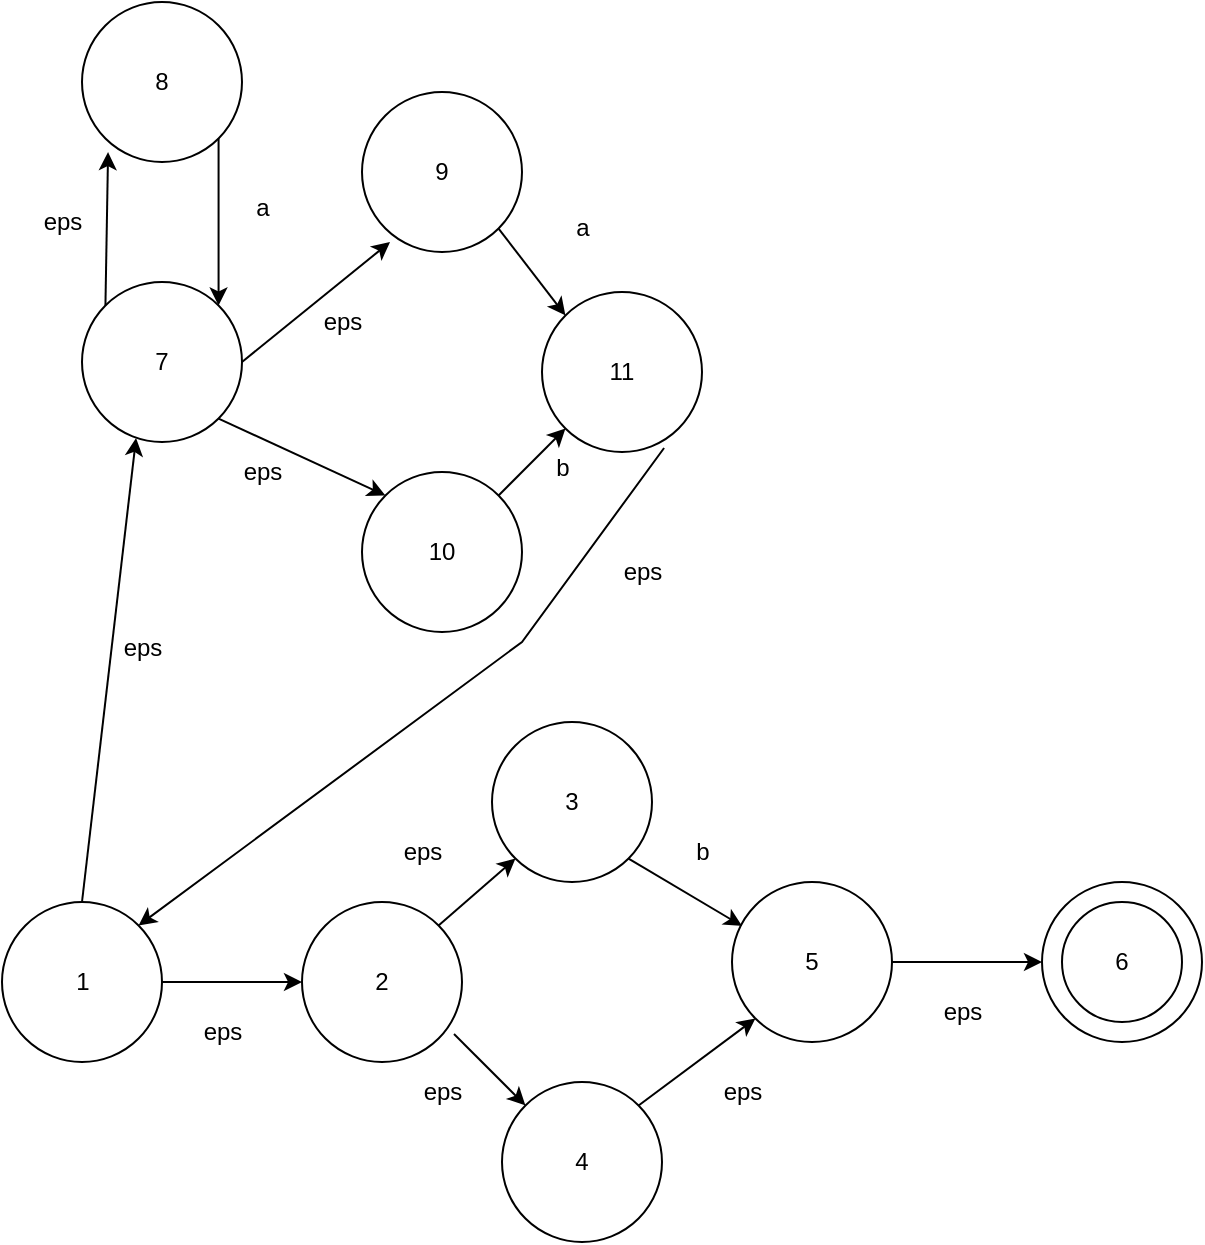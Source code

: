 <mxfile version="21.3.5" type="device">
  <diagram name="Page-1" id="S0CkqSPzeh-nrvHPKSQt">
    <mxGraphModel dx="673" dy="926" grid="1" gridSize="10" guides="1" tooltips="1" connect="1" arrows="1" fold="1" page="1" pageScale="1" pageWidth="850" pageHeight="1100" math="0" shadow="0">
      <root>
        <mxCell id="0" />
        <mxCell id="1" parent="0" />
        <mxCell id="nYXTh7Ou2DbSZ5SwQx2i-11" value="7" style="ellipse;whiteSpace=wrap;html=1;aspect=fixed;" vertex="1" parent="1">
          <mxGeometry x="220" y="390" width="80" height="80" as="geometry" />
        </mxCell>
        <mxCell id="nYXTh7Ou2DbSZ5SwQx2i-12" value="10" style="ellipse;whiteSpace=wrap;html=1;aspect=fixed;" vertex="1" parent="1">
          <mxGeometry x="360" y="485" width="80" height="80" as="geometry" />
        </mxCell>
        <mxCell id="nYXTh7Ou2DbSZ5SwQx2i-13" value="11" style="ellipse;whiteSpace=wrap;html=1;aspect=fixed;" vertex="1" parent="1">
          <mxGeometry x="450" y="395" width="80" height="80" as="geometry" />
        </mxCell>
        <mxCell id="nYXTh7Ou2DbSZ5SwQx2i-14" value="9" style="ellipse;whiteSpace=wrap;html=1;aspect=fixed;" vertex="1" parent="1">
          <mxGeometry x="360" y="295" width="80" height="80" as="geometry" />
        </mxCell>
        <mxCell id="nYXTh7Ou2DbSZ5SwQx2i-15" value="8" style="ellipse;whiteSpace=wrap;html=1;aspect=fixed;" vertex="1" parent="1">
          <mxGeometry x="220" y="250" width="80" height="80" as="geometry" />
        </mxCell>
        <mxCell id="nYXTh7Ou2DbSZ5SwQx2i-16" value="" style="ellipse;whiteSpace=wrap;html=1;aspect=fixed;" vertex="1" parent="1">
          <mxGeometry x="700" y="690" width="80" height="80" as="geometry" />
        </mxCell>
        <mxCell id="nYXTh7Ou2DbSZ5SwQx2i-19" value="4" style="ellipse;whiteSpace=wrap;html=1;aspect=fixed;" vertex="1" parent="1">
          <mxGeometry x="430" y="790" width="80" height="80" as="geometry" />
        </mxCell>
        <mxCell id="nYXTh7Ou2DbSZ5SwQx2i-20" value="2" style="ellipse;whiteSpace=wrap;html=1;aspect=fixed;" vertex="1" parent="1">
          <mxGeometry x="330" y="700" width="80" height="80" as="geometry" />
        </mxCell>
        <mxCell id="nYXTh7Ou2DbSZ5SwQx2i-22" value="" style="ellipse;whiteSpace=wrap;html=1;aspect=fixed;" vertex="1" parent="1">
          <mxGeometry x="180" y="700" width="80" height="80" as="geometry" />
        </mxCell>
        <mxCell id="nYXTh7Ou2DbSZ5SwQx2i-23" value="3" style="ellipse;whiteSpace=wrap;html=1;aspect=fixed;" vertex="1" parent="1">
          <mxGeometry x="425" y="610" width="80" height="80" as="geometry" />
        </mxCell>
        <mxCell id="nYXTh7Ou2DbSZ5SwQx2i-57" value="" style="edgeStyle=orthogonalEdgeStyle;rounded=0;orthogonalLoop=1;jettySize=auto;html=1;" edge="1" parent="1" source="nYXTh7Ou2DbSZ5SwQx2i-24" target="nYXTh7Ou2DbSZ5SwQx2i-16">
          <mxGeometry relative="1" as="geometry" />
        </mxCell>
        <mxCell id="nYXTh7Ou2DbSZ5SwQx2i-24" value="5" style="ellipse;whiteSpace=wrap;html=1;aspect=fixed;" vertex="1" parent="1">
          <mxGeometry x="545" y="690" width="80" height="80" as="geometry" />
        </mxCell>
        <mxCell id="nYXTh7Ou2DbSZ5SwQx2i-28" value="" style="endArrow=classic;html=1;rounded=0;exitX=0.5;exitY=0;exitDx=0;exitDy=0;entryX=0.338;entryY=0.975;entryDx=0;entryDy=0;entryPerimeter=0;" edge="1" parent="1" source="nYXTh7Ou2DbSZ5SwQx2i-22" target="nYXTh7Ou2DbSZ5SwQx2i-11">
          <mxGeometry width="50" height="50" relative="1" as="geometry">
            <mxPoint x="450" y="540" as="sourcePoint" />
            <mxPoint x="500" y="490" as="targetPoint" />
          </mxGeometry>
        </mxCell>
        <mxCell id="nYXTh7Ou2DbSZ5SwQx2i-31" value="" style="endArrow=classic;html=1;rounded=0;exitX=0;exitY=0;exitDx=0;exitDy=0;entryX=0.163;entryY=0.938;entryDx=0;entryDy=0;entryPerimeter=0;" edge="1" parent="1" source="nYXTh7Ou2DbSZ5SwQx2i-11" target="nYXTh7Ou2DbSZ5SwQx2i-15">
          <mxGeometry width="50" height="50" relative="1" as="geometry">
            <mxPoint x="450" y="540" as="sourcePoint" />
            <mxPoint x="500" y="490" as="targetPoint" />
          </mxGeometry>
        </mxCell>
        <mxCell id="nYXTh7Ou2DbSZ5SwQx2i-32" value="" style="endArrow=classic;html=1;rounded=0;exitX=1;exitY=1;exitDx=0;exitDy=0;entryX=1;entryY=0;entryDx=0;entryDy=0;" edge="1" parent="1" source="nYXTh7Ou2DbSZ5SwQx2i-15" target="nYXTh7Ou2DbSZ5SwQx2i-11">
          <mxGeometry width="50" height="50" relative="1" as="geometry">
            <mxPoint x="450" y="540" as="sourcePoint" />
            <mxPoint x="500" y="490" as="targetPoint" />
          </mxGeometry>
        </mxCell>
        <mxCell id="nYXTh7Ou2DbSZ5SwQx2i-33" value="" style="endArrow=classic;html=1;rounded=0;exitX=1;exitY=0.5;exitDx=0;exitDy=0;entryX=0.175;entryY=0.938;entryDx=0;entryDy=0;entryPerimeter=0;" edge="1" parent="1" source="nYXTh7Ou2DbSZ5SwQx2i-11" target="nYXTh7Ou2DbSZ5SwQx2i-14">
          <mxGeometry width="50" height="50" relative="1" as="geometry">
            <mxPoint x="450" y="540" as="sourcePoint" />
            <mxPoint x="400" y="410" as="targetPoint" />
          </mxGeometry>
        </mxCell>
        <mxCell id="nYXTh7Ou2DbSZ5SwQx2i-36" value="" style="endArrow=classic;html=1;rounded=0;exitX=1;exitY=1;exitDx=0;exitDy=0;entryX=0;entryY=0;entryDx=0;entryDy=0;" edge="1" parent="1" source="nYXTh7Ou2DbSZ5SwQx2i-14" target="nYXTh7Ou2DbSZ5SwQx2i-13">
          <mxGeometry width="50" height="50" relative="1" as="geometry">
            <mxPoint x="450" y="540" as="sourcePoint" />
            <mxPoint x="500" y="490" as="targetPoint" />
          </mxGeometry>
        </mxCell>
        <mxCell id="nYXTh7Ou2DbSZ5SwQx2i-41" value="" style="endArrow=classic;html=1;rounded=0;entryX=1;entryY=0;entryDx=0;entryDy=0;exitX=0.763;exitY=0.975;exitDx=0;exitDy=0;exitPerimeter=0;" edge="1" parent="1" source="nYXTh7Ou2DbSZ5SwQx2i-13" target="nYXTh7Ou2DbSZ5SwQx2i-22">
          <mxGeometry width="50" height="50" relative="1" as="geometry">
            <mxPoint x="480" y="540" as="sourcePoint" />
            <mxPoint x="530" y="490" as="targetPoint" />
            <Array as="points">
              <mxPoint x="440" y="570" />
            </Array>
          </mxGeometry>
        </mxCell>
        <mxCell id="nYXTh7Ou2DbSZ5SwQx2i-42" value="" style="endArrow=classic;html=1;rounded=0;exitX=1;exitY=1;exitDx=0;exitDy=0;entryX=0;entryY=0;entryDx=0;entryDy=0;" edge="1" parent="1" source="nYXTh7Ou2DbSZ5SwQx2i-11" target="nYXTh7Ou2DbSZ5SwQx2i-12">
          <mxGeometry width="50" height="50" relative="1" as="geometry">
            <mxPoint x="310" y="440" as="sourcePoint" />
            <mxPoint x="384" y="380" as="targetPoint" />
          </mxGeometry>
        </mxCell>
        <mxCell id="nYXTh7Ou2DbSZ5SwQx2i-43" value="" style="endArrow=classic;html=1;rounded=0;exitX=1;exitY=0;exitDx=0;exitDy=0;" edge="1" parent="1" source="nYXTh7Ou2DbSZ5SwQx2i-12" target="nYXTh7Ou2DbSZ5SwQx2i-13">
          <mxGeometry width="50" height="50" relative="1" as="geometry">
            <mxPoint x="480" y="540" as="sourcePoint" />
            <mxPoint x="530" y="490" as="targetPoint" />
          </mxGeometry>
        </mxCell>
        <mxCell id="nYXTh7Ou2DbSZ5SwQx2i-44" value="eps" style="text;html=1;align=center;verticalAlign=middle;resizable=0;points=[];autosize=1;strokeColor=none;fillColor=none;" vertex="1" parent="1">
          <mxGeometry x="230" y="558" width="40" height="30" as="geometry" />
        </mxCell>
        <mxCell id="nYXTh7Ou2DbSZ5SwQx2i-45" value="eps" style="text;html=1;align=center;verticalAlign=middle;resizable=0;points=[];autosize=1;strokeColor=none;fillColor=none;" vertex="1" parent="1">
          <mxGeometry x="190" y="345" width="40" height="30" as="geometry" />
        </mxCell>
        <mxCell id="nYXTh7Ou2DbSZ5SwQx2i-46" value="eps" style="text;html=1;align=center;verticalAlign=middle;resizable=0;points=[];autosize=1;strokeColor=none;fillColor=none;" vertex="1" parent="1">
          <mxGeometry x="330" y="395" width="40" height="30" as="geometry" />
        </mxCell>
        <mxCell id="nYXTh7Ou2DbSZ5SwQx2i-47" value="eps" style="text;html=1;align=center;verticalAlign=middle;resizable=0;points=[];autosize=1;strokeColor=none;fillColor=none;" vertex="1" parent="1">
          <mxGeometry x="290" y="470" width="40" height="30" as="geometry" />
        </mxCell>
        <mxCell id="nYXTh7Ou2DbSZ5SwQx2i-48" value="eps" style="text;html=1;align=center;verticalAlign=middle;resizable=0;points=[];autosize=1;strokeColor=none;fillColor=none;" vertex="1" parent="1">
          <mxGeometry x="480" y="520" width="40" height="30" as="geometry" />
        </mxCell>
        <mxCell id="nYXTh7Ou2DbSZ5SwQx2i-49" value="a" style="text;html=1;align=center;verticalAlign=middle;resizable=0;points=[];autosize=1;strokeColor=none;fillColor=none;" vertex="1" parent="1">
          <mxGeometry x="455" y="348" width="30" height="30" as="geometry" />
        </mxCell>
        <mxCell id="nYXTh7Ou2DbSZ5SwQx2i-50" value="b" style="text;html=1;align=center;verticalAlign=middle;resizable=0;points=[];autosize=1;strokeColor=none;fillColor=none;" vertex="1" parent="1">
          <mxGeometry x="445" y="468" width="30" height="30" as="geometry" />
        </mxCell>
        <mxCell id="nYXTh7Ou2DbSZ5SwQx2i-51" value="a" style="text;html=1;align=center;verticalAlign=middle;resizable=0;points=[];autosize=1;strokeColor=none;fillColor=none;" vertex="1" parent="1">
          <mxGeometry x="295" y="338" width="30" height="30" as="geometry" />
        </mxCell>
        <mxCell id="nYXTh7Ou2DbSZ5SwQx2i-52" value="" style="endArrow=classic;html=1;rounded=0;entryX=0;entryY=0.5;entryDx=0;entryDy=0;exitX=1;exitY=0.5;exitDx=0;exitDy=0;" edge="1" parent="1" source="nYXTh7Ou2DbSZ5SwQx2i-22" target="nYXTh7Ou2DbSZ5SwQx2i-20">
          <mxGeometry width="50" height="50" relative="1" as="geometry">
            <mxPoint x="480" y="560" as="sourcePoint" />
            <mxPoint x="530" y="510" as="targetPoint" />
          </mxGeometry>
        </mxCell>
        <mxCell id="nYXTh7Ou2DbSZ5SwQx2i-53" value="" style="endArrow=classic;html=1;rounded=0;entryX=0;entryY=0;entryDx=0;entryDy=0;exitX=0.95;exitY=0.825;exitDx=0;exitDy=0;exitPerimeter=0;" edge="1" parent="1" source="nYXTh7Ou2DbSZ5SwQx2i-20" target="nYXTh7Ou2DbSZ5SwQx2i-19">
          <mxGeometry width="50" height="50" relative="1" as="geometry">
            <mxPoint x="270" y="750" as="sourcePoint" />
            <mxPoint x="340" y="750" as="targetPoint" />
          </mxGeometry>
        </mxCell>
        <mxCell id="nYXTh7Ou2DbSZ5SwQx2i-54" value="" style="endArrow=classic;html=1;rounded=0;entryX=0;entryY=1;entryDx=0;entryDy=0;exitX=1;exitY=0;exitDx=0;exitDy=0;" edge="1" parent="1" source="nYXTh7Ou2DbSZ5SwQx2i-19" target="nYXTh7Ou2DbSZ5SwQx2i-24">
          <mxGeometry width="50" height="50" relative="1" as="geometry">
            <mxPoint x="280" y="760" as="sourcePoint" />
            <mxPoint x="350" y="760" as="targetPoint" />
          </mxGeometry>
        </mxCell>
        <mxCell id="nYXTh7Ou2DbSZ5SwQx2i-55" value="" style="endArrow=classic;html=1;rounded=0;entryX=0;entryY=1;entryDx=0;entryDy=0;exitX=1;exitY=0;exitDx=0;exitDy=0;" edge="1" parent="1" source="nYXTh7Ou2DbSZ5SwQx2i-20" target="nYXTh7Ou2DbSZ5SwQx2i-23">
          <mxGeometry width="50" height="50" relative="1" as="geometry">
            <mxPoint x="290" y="770" as="sourcePoint" />
            <mxPoint x="360" y="770" as="targetPoint" />
          </mxGeometry>
        </mxCell>
        <mxCell id="nYXTh7Ou2DbSZ5SwQx2i-56" value="" style="endArrow=classic;html=1;rounded=0;entryX=0.063;entryY=0.275;entryDx=0;entryDy=0;exitX=1;exitY=1;exitDx=0;exitDy=0;entryPerimeter=0;" edge="1" parent="1" source="nYXTh7Ou2DbSZ5SwQx2i-23" target="nYXTh7Ou2DbSZ5SwQx2i-24">
          <mxGeometry width="50" height="50" relative="1" as="geometry">
            <mxPoint x="300" y="780" as="sourcePoint" />
            <mxPoint x="370" y="780" as="targetPoint" />
          </mxGeometry>
        </mxCell>
        <mxCell id="nYXTh7Ou2DbSZ5SwQx2i-59" value="6" style="ellipse;whiteSpace=wrap;html=1;aspect=fixed;" vertex="1" parent="1">
          <mxGeometry x="710" y="700" width="60" height="60" as="geometry" />
        </mxCell>
        <mxCell id="nYXTh7Ou2DbSZ5SwQx2i-62" value="eps" style="text;html=1;align=center;verticalAlign=middle;resizable=0;points=[];autosize=1;strokeColor=none;fillColor=none;" vertex="1" parent="1">
          <mxGeometry x="270" y="750" width="40" height="30" as="geometry" />
        </mxCell>
        <mxCell id="nYXTh7Ou2DbSZ5SwQx2i-63" value="eps" style="text;html=1;align=center;verticalAlign=middle;resizable=0;points=[];autosize=1;strokeColor=none;fillColor=none;" vertex="1" parent="1">
          <mxGeometry x="370" y="660" width="40" height="30" as="geometry" />
        </mxCell>
        <mxCell id="nYXTh7Ou2DbSZ5SwQx2i-64" value="eps" style="text;html=1;align=center;verticalAlign=middle;resizable=0;points=[];autosize=1;strokeColor=none;fillColor=none;" vertex="1" parent="1">
          <mxGeometry x="380" y="780" width="40" height="30" as="geometry" />
        </mxCell>
        <mxCell id="nYXTh7Ou2DbSZ5SwQx2i-65" value="eps" style="text;html=1;align=center;verticalAlign=middle;resizable=0;points=[];autosize=1;strokeColor=none;fillColor=none;" vertex="1" parent="1">
          <mxGeometry x="530" y="780" width="40" height="30" as="geometry" />
        </mxCell>
        <mxCell id="nYXTh7Ou2DbSZ5SwQx2i-66" value="eps" style="text;html=1;align=center;verticalAlign=middle;resizable=0;points=[];autosize=1;strokeColor=none;fillColor=none;" vertex="1" parent="1">
          <mxGeometry x="640" y="740" width="40" height="30" as="geometry" />
        </mxCell>
        <mxCell id="nYXTh7Ou2DbSZ5SwQx2i-67" value="b" style="text;html=1;align=center;verticalAlign=middle;resizable=0;points=[];autosize=1;strokeColor=none;fillColor=none;" vertex="1" parent="1">
          <mxGeometry x="515" y="660" width="30" height="30" as="geometry" />
        </mxCell>
        <mxCell id="nYXTh7Ou2DbSZ5SwQx2i-68" value="1" style="text;html=1;align=center;verticalAlign=middle;resizable=0;points=[];autosize=1;strokeColor=none;fillColor=none;" vertex="1" parent="1">
          <mxGeometry x="205" y="725" width="30" height="30" as="geometry" />
        </mxCell>
      </root>
    </mxGraphModel>
  </diagram>
</mxfile>
